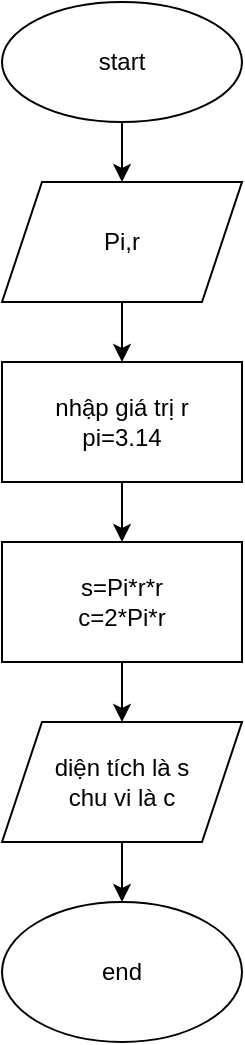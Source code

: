 <mxfile version="22.0.3" type="device" pages="6">
  <diagram name="Page-1" id="e4IP4gdyTi1blpgXGzcJ">
    <mxGraphModel dx="1036" dy="614" grid="1" gridSize="10" guides="1" tooltips="1" connect="1" arrows="1" fold="1" page="1" pageScale="1" pageWidth="850" pageHeight="1100" math="0" shadow="0">
      <root>
        <mxCell id="0" />
        <mxCell id="1" parent="0" />
        <mxCell id="KqHaNv-miySsHmWVb1Ud-3" style="edgeStyle=orthogonalEdgeStyle;rounded=0;orthogonalLoop=1;jettySize=auto;html=1;exitX=0.5;exitY=1;exitDx=0;exitDy=0;" edge="1" parent="1" source="KqHaNv-miySsHmWVb1Ud-1" target="KqHaNv-miySsHmWVb1Ud-2">
          <mxGeometry relative="1" as="geometry" />
        </mxCell>
        <mxCell id="KqHaNv-miySsHmWVb1Ud-1" value="start" style="ellipse;whiteSpace=wrap;html=1;" vertex="1" parent="1">
          <mxGeometry x="290" y="40" width="120" height="60" as="geometry" />
        </mxCell>
        <mxCell id="KqHaNv-miySsHmWVb1Ud-5" value="" style="edgeStyle=orthogonalEdgeStyle;rounded=0;orthogonalLoop=1;jettySize=auto;html=1;" edge="1" parent="1" source="KqHaNv-miySsHmWVb1Ud-2" target="KqHaNv-miySsHmWVb1Ud-4">
          <mxGeometry relative="1" as="geometry" />
        </mxCell>
        <mxCell id="KqHaNv-miySsHmWVb1Ud-2" value="Pi,r" style="shape=parallelogram;perimeter=parallelogramPerimeter;whiteSpace=wrap;html=1;fixedSize=1;" vertex="1" parent="1">
          <mxGeometry x="290" y="130" width="120" height="60" as="geometry" />
        </mxCell>
        <mxCell id="KqHaNv-miySsHmWVb1Ud-7" value="" style="edgeStyle=orthogonalEdgeStyle;rounded=0;orthogonalLoop=1;jettySize=auto;html=1;" edge="1" parent="1" source="KqHaNv-miySsHmWVb1Ud-4" target="KqHaNv-miySsHmWVb1Ud-6">
          <mxGeometry relative="1" as="geometry" />
        </mxCell>
        <mxCell id="KqHaNv-miySsHmWVb1Ud-4" value="nhập giá trị r&lt;br&gt;pi=3.14" style="whiteSpace=wrap;html=1;" vertex="1" parent="1">
          <mxGeometry x="290" y="220" width="120" height="60" as="geometry" />
        </mxCell>
        <mxCell id="KqHaNv-miySsHmWVb1Ud-9" style="edgeStyle=orthogonalEdgeStyle;rounded=0;orthogonalLoop=1;jettySize=auto;html=1;exitX=0.5;exitY=1;exitDx=0;exitDy=0;" edge="1" parent="1" source="KqHaNv-miySsHmWVb1Ud-6" target="KqHaNv-miySsHmWVb1Ud-8">
          <mxGeometry relative="1" as="geometry" />
        </mxCell>
        <mxCell id="KqHaNv-miySsHmWVb1Ud-6" value="s=Pi*r*r&lt;br&gt;c=2*Pi*r" style="whiteSpace=wrap;html=1;" vertex="1" parent="1">
          <mxGeometry x="290" y="310" width="120" height="60" as="geometry" />
        </mxCell>
        <mxCell id="KqHaNv-miySsHmWVb1Ud-11" style="edgeStyle=orthogonalEdgeStyle;rounded=0;orthogonalLoop=1;jettySize=auto;html=1;exitX=0.5;exitY=1;exitDx=0;exitDy=0;" edge="1" parent="1" source="KqHaNv-miySsHmWVb1Ud-8" target="KqHaNv-miySsHmWVb1Ud-10">
          <mxGeometry relative="1" as="geometry" />
        </mxCell>
        <mxCell id="KqHaNv-miySsHmWVb1Ud-8" value="diện tích là s&lt;br&gt;chu vi là c" style="shape=parallelogram;perimeter=parallelogramPerimeter;whiteSpace=wrap;html=1;fixedSize=1;" vertex="1" parent="1">
          <mxGeometry x="290" y="400" width="120" height="60" as="geometry" />
        </mxCell>
        <mxCell id="KqHaNv-miySsHmWVb1Ud-10" value="end" style="ellipse;whiteSpace=wrap;html=1;" vertex="1" parent="1">
          <mxGeometry x="290" y="490" width="120" height="70" as="geometry" />
        </mxCell>
      </root>
    </mxGraphModel>
  </diagram>
  <diagram id="-YrePIdcfwi7PLRUFovA" name="Page-2">
    <mxGraphModel dx="875" dy="524" grid="1" gridSize="10" guides="1" tooltips="1" connect="1" arrows="1" fold="1" page="1" pageScale="1" pageWidth="850" pageHeight="1100" math="0" shadow="0">
      <root>
        <mxCell id="0" />
        <mxCell id="1" parent="0" />
        <mxCell id="yVI5q_nWGlofj04AgsHg-3" style="edgeStyle=orthogonalEdgeStyle;rounded=0;orthogonalLoop=1;jettySize=auto;html=1;" edge="1" parent="1" source="yVI5q_nWGlofj04AgsHg-1" target="yVI5q_nWGlofj04AgsHg-2">
          <mxGeometry relative="1" as="geometry" />
        </mxCell>
        <mxCell id="yVI5q_nWGlofj04AgsHg-1" value="start" style="ellipse;whiteSpace=wrap;html=1;" vertex="1" parent="1">
          <mxGeometry x="110" y="60" width="120" height="80" as="geometry" />
        </mxCell>
        <mxCell id="yVI5q_nWGlofj04AgsHg-5" value="" style="edgeStyle=orthogonalEdgeStyle;rounded=0;orthogonalLoop=1;jettySize=auto;html=1;" edge="1" parent="1" source="yVI5q_nWGlofj04AgsHg-2" target="yVI5q_nWGlofj04AgsHg-4">
          <mxGeometry relative="1" as="geometry" />
        </mxCell>
        <mxCell id="yVI5q_nWGlofj04AgsHg-2" value="age,stt&lt;br&gt;name,email" style="shape=parallelogram;perimeter=parallelogramPerimeter;whiteSpace=wrap;html=1;fixedSize=1;" vertex="1" parent="1">
          <mxGeometry x="110" y="170" width="120" height="60" as="geometry" />
        </mxCell>
        <mxCell id="yVI5q_nWGlofj04AgsHg-7" value="" style="edgeStyle=orthogonalEdgeStyle;rounded=0;orthogonalLoop=1;jettySize=auto;html=1;" edge="1" parent="1" source="yVI5q_nWGlofj04AgsHg-4" target="yVI5q_nWGlofj04AgsHg-14">
          <mxGeometry relative="1" as="geometry">
            <mxPoint x="170" y="340" as="targetPoint" />
          </mxGeometry>
        </mxCell>
        <mxCell id="yVI5q_nWGlofj04AgsHg-4" value="stt=1&lt;br&gt;age=16&lt;br&gt;name=&quot;ABCDEFGHIK&quot;&lt;br&gt;email=&quot;abcdefghik&quot;" style="whiteSpace=wrap;html=1;" vertex="1" parent="1">
          <mxGeometry x="95" y="260" width="150" height="60" as="geometry" />
        </mxCell>
        <mxCell id="yVI5q_nWGlofj04AgsHg-9" value="" style="edgeStyle=orthogonalEdgeStyle;rounded=0;orthogonalLoop=1;jettySize=auto;html=1;" edge="1" parent="1" source="yVI5q_nWGlofj04AgsHg-14" target="yVI5q_nWGlofj04AgsHg-10">
          <mxGeometry relative="1" as="geometry">
            <mxPoint x="170" y="400" as="sourcePoint" />
            <mxPoint x="170" y="450" as="targetPoint" />
          </mxGeometry>
        </mxCell>
        <mxCell id="yVI5q_nWGlofj04AgsHg-12" value="" style="edgeStyle=orthogonalEdgeStyle;rounded=0;orthogonalLoop=1;jettySize=auto;html=1;" edge="1" parent="1" source="yVI5q_nWGlofj04AgsHg-10" target="yVI5q_nWGlofj04AgsHg-13">
          <mxGeometry relative="1" as="geometry">
            <mxPoint x="170" y="585" as="targetPoint" />
          </mxGeometry>
        </mxCell>
        <mxCell id="yVI5q_nWGlofj04AgsHg-18" value="true" style="edgeLabel;html=1;align=center;verticalAlign=middle;resizable=0;points=[];" vertex="1" connectable="0" parent="yVI5q_nWGlofj04AgsHg-12">
          <mxGeometry x="-0.768" y="2" relative="1" as="geometry">
            <mxPoint as="offset" />
          </mxGeometry>
        </mxCell>
        <mxCell id="yVI5q_nWGlofj04AgsHg-23" value="" style="edgeStyle=orthogonalEdgeStyle;rounded=0;orthogonalLoop=1;jettySize=auto;html=1;" edge="1" parent="1" source="yVI5q_nWGlofj04AgsHg-10" target="yVI5q_nWGlofj04AgsHg-26">
          <mxGeometry relative="1" as="geometry">
            <mxPoint x="230" y="820" as="targetPoint" />
            <Array as="points">
              <mxPoint x="340" y="465" />
              <mxPoint x="340" y="820" />
            </Array>
          </mxGeometry>
        </mxCell>
        <mxCell id="yVI5q_nWGlofj04AgsHg-24" value="false" style="edgeLabel;html=1;align=center;verticalAlign=middle;resizable=0;points=[];" vertex="1" connectable="0" parent="yVI5q_nWGlofj04AgsHg-23">
          <mxGeometry x="-0.063" y="2" relative="1" as="geometry">
            <mxPoint as="offset" />
          </mxGeometry>
        </mxCell>
        <mxCell id="yVI5q_nWGlofj04AgsHg-10" value="stt&amp;lt;11" style="rhombus;whiteSpace=wrap;html=1;" vertex="1" parent="1">
          <mxGeometry x="100" y="430" width="140" height="70" as="geometry" />
        </mxCell>
        <mxCell id="yVI5q_nWGlofj04AgsHg-17" style="edgeStyle=orthogonalEdgeStyle;rounded=0;orthogonalLoop=1;jettySize=auto;html=1;exitX=0.5;exitY=1;exitDx=0;exitDy=0;" edge="1" parent="1" source="yVI5q_nWGlofj04AgsHg-13" target="yVI5q_nWGlofj04AgsHg-16">
          <mxGeometry relative="1" as="geometry" />
        </mxCell>
        <mxCell id="yVI5q_nWGlofj04AgsHg-13" value="age = age + 1&lt;br&gt;sdt=stt" style="rounded=0;whiteSpace=wrap;html=1;" vertex="1" parent="1">
          <mxGeometry x="110" y="530" width="120" height="60" as="geometry" />
        </mxCell>
        <mxCell id="yVI5q_nWGlofj04AgsHg-14" value="in ra 2 dòng đầu:&lt;br&gt;danh sách sinh viên&lt;br&gt;| stt | tên |....|" style="shape=parallelogram;perimeter=parallelogramPerimeter;whiteSpace=wrap;html=1;fixedSize=1;" vertex="1" parent="1">
          <mxGeometry x="90" y="340" width="160" height="60" as="geometry" />
        </mxCell>
        <mxCell id="yVI5q_nWGlofj04AgsHg-20" value="" style="edgeStyle=orthogonalEdgeStyle;rounded=0;orthogonalLoop=1;jettySize=auto;html=1;" edge="1" parent="1" source="yVI5q_nWGlofj04AgsHg-16" target="yVI5q_nWGlofj04AgsHg-19">
          <mxGeometry relative="1" as="geometry" />
        </mxCell>
        <mxCell id="yVI5q_nWGlofj04AgsHg-16" value="in ra dòng thông tin của sinh viên&lt;br&gt;(name = name[stt-1], email = email[stt-1])&lt;br&gt;và xuống dòng" style="shape=parallelogram;perimeter=parallelogramPerimeter;whiteSpace=wrap;html=1;fixedSize=1;" vertex="1" parent="1">
          <mxGeometry x="37.5" y="620" width="265" height="60" as="geometry" />
        </mxCell>
        <mxCell id="yVI5q_nWGlofj04AgsHg-21" style="edgeStyle=orthogonalEdgeStyle;rounded=0;orthogonalLoop=1;jettySize=auto;html=1;exitX=0;exitY=0.5;exitDx=0;exitDy=0;" edge="1" parent="1" source="yVI5q_nWGlofj04AgsHg-19" target="yVI5q_nWGlofj04AgsHg-10">
          <mxGeometry relative="1" as="geometry">
            <mxPoint x="20" y="460" as="targetPoint" />
            <Array as="points">
              <mxPoint x="20" y="745" />
              <mxPoint x="20" y="465" />
            </Array>
          </mxGeometry>
        </mxCell>
        <mxCell id="yVI5q_nWGlofj04AgsHg-19" value="stt = stt + 1" style="whiteSpace=wrap;html=1;" vertex="1" parent="1">
          <mxGeometry x="110" y="720" width="120" height="50" as="geometry" />
        </mxCell>
        <mxCell id="yVI5q_nWGlofj04AgsHg-26" value="end" style="ellipse;whiteSpace=wrap;html=1;" vertex="1" parent="1">
          <mxGeometry x="110" y="790" width="120" height="60" as="geometry" />
        </mxCell>
      </root>
    </mxGraphModel>
  </diagram>
  <diagram id="QxFOwYxUYg-Mw2qIA8TY" name="Page-3">
    <mxGraphModel dx="875" dy="524" grid="1" gridSize="10" guides="1" tooltips="1" connect="1" arrows="1" fold="1" page="1" pageScale="1" pageWidth="850" pageHeight="1100" math="0" shadow="0">
      <root>
        <mxCell id="0" />
        <mxCell id="1" parent="0" />
        <mxCell id="iDy0zJ-HyzWRDSB2NHVy-3" style="edgeStyle=orthogonalEdgeStyle;rounded=0;orthogonalLoop=1;jettySize=auto;html=1;exitX=0.5;exitY=1;exitDx=0;exitDy=0;" edge="1" parent="1" source="iDy0zJ-HyzWRDSB2NHVy-1" target="iDy0zJ-HyzWRDSB2NHVy-2">
          <mxGeometry relative="1" as="geometry" />
        </mxCell>
        <mxCell id="iDy0zJ-HyzWRDSB2NHVy-1" value="start" style="ellipse;whiteSpace=wrap;html=1;" vertex="1" parent="1">
          <mxGeometry x="230" y="50" width="120" height="60" as="geometry" />
        </mxCell>
        <mxCell id="iDy0zJ-HyzWRDSB2NHVy-5" style="edgeStyle=orthogonalEdgeStyle;rounded=0;orthogonalLoop=1;jettySize=auto;html=1;exitX=0.5;exitY=1;exitDx=0;exitDy=0;" edge="1" parent="1" source="iDy0zJ-HyzWRDSB2NHVy-2" target="iDy0zJ-HyzWRDSB2NHVy-4">
          <mxGeometry relative="1" as="geometry" />
        </mxCell>
        <mxCell id="iDy0zJ-HyzWRDSB2NHVy-2" value="toan,van,anh" style="shape=parallelogram;perimeter=parallelogramPerimeter;whiteSpace=wrap;html=1;fixedSize=1;" vertex="1" parent="1">
          <mxGeometry x="230" y="130" width="120" height="60" as="geometry" />
        </mxCell>
        <mxCell id="iDy0zJ-HyzWRDSB2NHVy-7" value="" style="edgeStyle=orthogonalEdgeStyle;rounded=0;orthogonalLoop=1;jettySize=auto;html=1;" edge="1" parent="1" source="iDy0zJ-HyzWRDSB2NHVy-4" target="iDy0zJ-HyzWRDSB2NHVy-6">
          <mxGeometry relative="1" as="geometry" />
        </mxCell>
        <mxCell id="iDy0zJ-HyzWRDSB2NHVy-4" value="nhập điểm toán văn anh" style="rounded=0;whiteSpace=wrap;html=1;" vertex="1" parent="1">
          <mxGeometry x="230" y="210" width="120" height="60" as="geometry" />
        </mxCell>
        <mxCell id="iDy0zJ-HyzWRDSB2NHVy-9" style="edgeStyle=orthogonalEdgeStyle;rounded=0;orthogonalLoop=1;jettySize=auto;html=1;exitX=0.5;exitY=1;exitDx=0;exitDy=0;" edge="1" parent="1" source="iDy0zJ-HyzWRDSB2NHVy-6" target="iDy0zJ-HyzWRDSB2NHVy-8">
          <mxGeometry relative="1" as="geometry" />
        </mxCell>
        <mxCell id="iDy0zJ-HyzWRDSB2NHVy-6" value="tổng điểm&amp;nbsp;&lt;br&gt;điểm trung bình" style="whiteSpace=wrap;html=1;rounded=0;" vertex="1" parent="1">
          <mxGeometry x="230" y="310" width="120" height="60" as="geometry" />
        </mxCell>
        <mxCell id="iDy0zJ-HyzWRDSB2NHVy-11" style="edgeStyle=orthogonalEdgeStyle;rounded=0;orthogonalLoop=1;jettySize=auto;html=1;exitX=0.5;exitY=1;exitDx=0;exitDy=0;" edge="1" parent="1" source="iDy0zJ-HyzWRDSB2NHVy-8" target="iDy0zJ-HyzWRDSB2NHVy-10">
          <mxGeometry relative="1" as="geometry" />
        </mxCell>
        <mxCell id="iDy0zJ-HyzWRDSB2NHVy-8" value="đưa ra tổng điểm&amp;nbsp;&lt;br&gt;điểm trung bình" style="shape=parallelogram;perimeter=parallelogramPerimeter;whiteSpace=wrap;html=1;fixedSize=1;" vertex="1" parent="1">
          <mxGeometry x="225" y="390" width="130" height="60" as="geometry" />
        </mxCell>
        <mxCell id="iDy0zJ-HyzWRDSB2NHVy-10" value="end" style="ellipse;whiteSpace=wrap;html=1;" vertex="1" parent="1">
          <mxGeometry x="230" y="470" width="120" height="60" as="geometry" />
        </mxCell>
      </root>
    </mxGraphModel>
  </diagram>
  <diagram id="nNcKRoakBDPDhPoQG_gt" name="Page-4">
    <mxGraphModel dx="1050" dy="629" grid="1" gridSize="10" guides="1" tooltips="1" connect="1" arrows="1" fold="1" page="1" pageScale="1" pageWidth="850" pageHeight="1100" math="0" shadow="0">
      <root>
        <mxCell id="0" />
        <mxCell id="1" parent="0" />
        <mxCell id="kFnekr0EYCpZlbofPwUO-3" style="edgeStyle=orthogonalEdgeStyle;rounded=0;orthogonalLoop=1;jettySize=auto;html=1;exitX=0.5;exitY=1;exitDx=0;exitDy=0;" edge="1" parent="1" source="kFnekr0EYCpZlbofPwUO-1" target="kFnekr0EYCpZlbofPwUO-2">
          <mxGeometry relative="1" as="geometry" />
        </mxCell>
        <mxCell id="kFnekr0EYCpZlbofPwUO-1" value="start" style="ellipse;whiteSpace=wrap;html=1;" vertex="1" parent="1">
          <mxGeometry x="290" y="100" width="120" height="60" as="geometry" />
        </mxCell>
        <mxCell id="kFnekr0EYCpZlbofPwUO-5" value="" style="edgeStyle=orthogonalEdgeStyle;rounded=0;orthogonalLoop=1;jettySize=auto;html=1;" edge="1" parent="1" source="kFnekr0EYCpZlbofPwUO-2" target="kFnekr0EYCpZlbofPwUO-4">
          <mxGeometry relative="1" as="geometry" />
        </mxCell>
        <mxCell id="kFnekr0EYCpZlbofPwUO-2" value="number1&lt;br&gt;number2&lt;br&gt;number3" style="shape=parallelogram;perimeter=parallelogramPerimeter;whiteSpace=wrap;html=1;fixedSize=1;" vertex="1" parent="1">
          <mxGeometry x="290" y="190" width="120" height="60" as="geometry" />
        </mxCell>
        <mxCell id="kFnekr0EYCpZlbofPwUO-9" style="edgeStyle=orthogonalEdgeStyle;rounded=0;orthogonalLoop=1;jettySize=auto;html=1;exitX=0.5;exitY=1;exitDx=0;exitDy=0;" edge="1" parent="1" source="kFnekr0EYCpZlbofPwUO-4" target="kFnekr0EYCpZlbofPwUO-10">
          <mxGeometry relative="1" as="geometry">
            <mxPoint x="220" y="410" as="targetPoint" />
          </mxGeometry>
        </mxCell>
        <mxCell id="kFnekr0EYCpZlbofPwUO-11" style="edgeStyle=orthogonalEdgeStyle;rounded=0;orthogonalLoop=1;jettySize=auto;html=1;exitX=0.5;exitY=1;exitDx=0;exitDy=0;" edge="1" parent="1" source="kFnekr0EYCpZlbofPwUO-4" target="kFnekr0EYCpZlbofPwUO-12">
          <mxGeometry relative="1" as="geometry">
            <mxPoint x="500" y="410" as="targetPoint" />
          </mxGeometry>
        </mxCell>
        <mxCell id="kFnekr0EYCpZlbofPwUO-4" value="nhập giá trị của 3 số" style="whiteSpace=wrap;html=1;" vertex="1" parent="1">
          <mxGeometry x="290" y="290" width="120" height="50" as="geometry" />
        </mxCell>
        <mxCell id="kFnekr0EYCpZlbofPwUO-15" value="" style="edgeStyle=orthogonalEdgeStyle;rounded=0;orthogonalLoop=1;jettySize=auto;html=1;" edge="1" parent="1" source="kFnekr0EYCpZlbofPwUO-10" target="kFnekr0EYCpZlbofPwUO-14">
          <mxGeometry relative="1" as="geometry" />
        </mxCell>
        <mxCell id="kFnekr0EYCpZlbofPwUO-16" value="true" style="edgeLabel;html=1;align=center;verticalAlign=middle;resizable=0;points=[];" vertex="1" connectable="0" parent="kFnekr0EYCpZlbofPwUO-15">
          <mxGeometry x="-0.216" y="3" relative="1" as="geometry">
            <mxPoint as="offset" />
          </mxGeometry>
        </mxCell>
        <mxCell id="kFnekr0EYCpZlbofPwUO-17" style="edgeStyle=orthogonalEdgeStyle;rounded=0;orthogonalLoop=1;jettySize=auto;html=1;exitX=0;exitY=0.5;exitDx=0;exitDy=0;" edge="1" parent="1" source="kFnekr0EYCpZlbofPwUO-10" target="kFnekr0EYCpZlbofPwUO-19">
          <mxGeometry relative="1" as="geometry">
            <mxPoint x="100" y="540" as="targetPoint" />
            <Array as="points">
              <mxPoint x="100" y="450" />
            </Array>
          </mxGeometry>
        </mxCell>
        <mxCell id="kFnekr0EYCpZlbofPwUO-23" value="false" style="edgeLabel;html=1;align=center;verticalAlign=middle;resizable=0;points=[];" vertex="1" connectable="0" parent="kFnekr0EYCpZlbofPwUO-17">
          <mxGeometry x="0.133" relative="1" as="geometry">
            <mxPoint as="offset" />
          </mxGeometry>
        </mxCell>
        <mxCell id="kFnekr0EYCpZlbofPwUO-10" value="number1&amp;gt;number2&lt;br&gt;and&lt;br&gt;number1&amp;gt;number3" style="rhombus;whiteSpace=wrap;html=1;" vertex="1" parent="1">
          <mxGeometry x="160" y="410" width="180" height="80" as="geometry" />
        </mxCell>
        <mxCell id="kFnekr0EYCpZlbofPwUO-28" value="" style="edgeStyle=orthogonalEdgeStyle;rounded=0;orthogonalLoop=1;jettySize=auto;html=1;" edge="1" parent="1" source="kFnekr0EYCpZlbofPwUO-12" target="kFnekr0EYCpZlbofPwUO-27">
          <mxGeometry relative="1" as="geometry" />
        </mxCell>
        <mxCell id="kFnekr0EYCpZlbofPwUO-35" value="false" style="edgeLabel;html=1;align=center;verticalAlign=middle;resizable=0;points=[];" vertex="1" connectable="0" parent="kFnekr0EYCpZlbofPwUO-28">
          <mxGeometry x="-0.412" y="3" relative="1" as="geometry">
            <mxPoint as="offset" />
          </mxGeometry>
        </mxCell>
        <mxCell id="kFnekr0EYCpZlbofPwUO-30" value="" style="edgeStyle=orthogonalEdgeStyle;rounded=0;orthogonalLoop=1;jettySize=auto;html=1;" edge="1" parent="1" source="kFnekr0EYCpZlbofPwUO-12" target="kFnekr0EYCpZlbofPwUO-29">
          <mxGeometry relative="1" as="geometry" />
        </mxCell>
        <mxCell id="kFnekr0EYCpZlbofPwUO-36" value="true" style="edgeLabel;html=1;align=center;verticalAlign=middle;resizable=0;points=[];" vertex="1" connectable="0" parent="kFnekr0EYCpZlbofPwUO-30">
          <mxGeometry x="-0.318" relative="1" as="geometry">
            <mxPoint y="-1" as="offset" />
          </mxGeometry>
        </mxCell>
        <mxCell id="kFnekr0EYCpZlbofPwUO-12" value="number1&amp;lt;number2&lt;br&gt;and&lt;br&gt;number1&amp;lt;number3" style="rhombus;whiteSpace=wrap;html=1;" vertex="1" parent="1">
          <mxGeometry x="360" y="410" width="180" height="80" as="geometry" />
        </mxCell>
        <mxCell id="kFnekr0EYCpZlbofPwUO-13" style="edgeStyle=orthogonalEdgeStyle;rounded=0;orthogonalLoop=1;jettySize=auto;html=1;exitX=0.5;exitY=1;exitDx=0;exitDy=0;" edge="1" parent="1" source="kFnekr0EYCpZlbofPwUO-10" target="kFnekr0EYCpZlbofPwUO-10">
          <mxGeometry relative="1" as="geometry" />
        </mxCell>
        <mxCell id="kFnekr0EYCpZlbofPwUO-43" style="edgeStyle=orthogonalEdgeStyle;rounded=0;orthogonalLoop=1;jettySize=auto;html=1;exitX=0.5;exitY=1;exitDx=0;exitDy=0;" edge="1" parent="1" source="kFnekr0EYCpZlbofPwUO-14" target="kFnekr0EYCpZlbofPwUO-39">
          <mxGeometry relative="1" as="geometry" />
        </mxCell>
        <mxCell id="kFnekr0EYCpZlbofPwUO-14" value="max = number1" style="whiteSpace=wrap;html=1;" vertex="1" parent="1">
          <mxGeometry x="190" y="540" width="120" height="60" as="geometry" />
        </mxCell>
        <mxCell id="kFnekr0EYCpZlbofPwUO-21" value="" style="edgeStyle=orthogonalEdgeStyle;rounded=0;orthogonalLoop=1;jettySize=auto;html=1;" edge="1" parent="1" source="kFnekr0EYCpZlbofPwUO-19" target="kFnekr0EYCpZlbofPwUO-20">
          <mxGeometry relative="1" as="geometry" />
        </mxCell>
        <mxCell id="kFnekr0EYCpZlbofPwUO-22" value="true" style="edgeLabel;html=1;align=center;verticalAlign=middle;resizable=0;points=[];" vertex="1" connectable="0" parent="kFnekr0EYCpZlbofPwUO-21">
          <mxGeometry x="-0.35" y="-2" relative="1" as="geometry">
            <mxPoint as="offset" />
          </mxGeometry>
        </mxCell>
        <mxCell id="kFnekr0EYCpZlbofPwUO-25" value="" style="edgeStyle=orthogonalEdgeStyle;rounded=0;orthogonalLoop=1;jettySize=auto;html=1;" edge="1" parent="1" source="kFnekr0EYCpZlbofPwUO-19" target="kFnekr0EYCpZlbofPwUO-24">
          <mxGeometry relative="1" as="geometry">
            <Array as="points">
              <mxPoint x="20" y="570" />
              <mxPoint x="20" y="770" />
            </Array>
          </mxGeometry>
        </mxCell>
        <mxCell id="kFnekr0EYCpZlbofPwUO-26" value="false" style="edgeLabel;html=1;align=center;verticalAlign=middle;resizable=0;points=[];" vertex="1" connectable="0" parent="kFnekr0EYCpZlbofPwUO-25">
          <mxGeometry x="-0.043" y="2" relative="1" as="geometry">
            <mxPoint as="offset" />
          </mxGeometry>
        </mxCell>
        <mxCell id="kFnekr0EYCpZlbofPwUO-19" value="number2&amp;gt;number3" style="rhombus;whiteSpace=wrap;html=1;" vertex="1" parent="1">
          <mxGeometry x="40" y="540" width="120" height="60" as="geometry" />
        </mxCell>
        <mxCell id="kFnekr0EYCpZlbofPwUO-44" style="edgeStyle=orthogonalEdgeStyle;rounded=0;orthogonalLoop=1;jettySize=auto;html=1;exitX=1;exitY=0.5;exitDx=0;exitDy=0;" edge="1" parent="1" source="kFnekr0EYCpZlbofPwUO-20" target="kFnekr0EYCpZlbofPwUO-39">
          <mxGeometry relative="1" as="geometry" />
        </mxCell>
        <mxCell id="kFnekr0EYCpZlbofPwUO-20" value="max = number2" style="whiteSpace=wrap;html=1;" vertex="1" parent="1">
          <mxGeometry x="40" y="640" width="120" height="60" as="geometry" />
        </mxCell>
        <mxCell id="kFnekr0EYCpZlbofPwUO-45" style="edgeStyle=orthogonalEdgeStyle;rounded=0;orthogonalLoop=1;jettySize=auto;html=1;exitX=1;exitY=0.5;exitDx=0;exitDy=0;" edge="1" parent="1" source="kFnekr0EYCpZlbofPwUO-24" target="kFnekr0EYCpZlbofPwUO-39">
          <mxGeometry relative="1" as="geometry" />
        </mxCell>
        <mxCell id="kFnekr0EYCpZlbofPwUO-24" value="max = number" style="whiteSpace=wrap;html=1;" vertex="1" parent="1">
          <mxGeometry x="40" y="730" width="120" height="60" as="geometry" />
        </mxCell>
        <mxCell id="kFnekr0EYCpZlbofPwUO-32" value="" style="edgeStyle=orthogonalEdgeStyle;rounded=0;orthogonalLoop=1;jettySize=auto;html=1;" edge="1" parent="1" source="kFnekr0EYCpZlbofPwUO-27" target="kFnekr0EYCpZlbofPwUO-31">
          <mxGeometry relative="1" as="geometry" />
        </mxCell>
        <mxCell id="kFnekr0EYCpZlbofPwUO-37" value="true" style="edgeLabel;html=1;align=center;verticalAlign=middle;resizable=0;points=[];" vertex="1" connectable="0" parent="kFnekr0EYCpZlbofPwUO-32">
          <mxGeometry x="-0.012" y="1" relative="1" as="geometry">
            <mxPoint as="offset" />
          </mxGeometry>
        </mxCell>
        <mxCell id="kFnekr0EYCpZlbofPwUO-34" value="" style="edgeStyle=orthogonalEdgeStyle;rounded=0;orthogonalLoop=1;jettySize=auto;html=1;" edge="1" parent="1" source="kFnekr0EYCpZlbofPwUO-27" target="kFnekr0EYCpZlbofPwUO-33">
          <mxGeometry relative="1" as="geometry">
            <Array as="points">
              <mxPoint x="770" y="570" />
              <mxPoint x="770" y="770" />
            </Array>
          </mxGeometry>
        </mxCell>
        <mxCell id="kFnekr0EYCpZlbofPwUO-38" value="false" style="edgeLabel;html=1;align=center;verticalAlign=middle;resizable=0;points=[];" vertex="1" connectable="0" parent="kFnekr0EYCpZlbofPwUO-34">
          <mxGeometry x="-0.159" y="1" relative="1" as="geometry">
            <mxPoint y="-1" as="offset" />
          </mxGeometry>
        </mxCell>
        <mxCell id="kFnekr0EYCpZlbofPwUO-27" value="number 2&amp;lt;number3" style="rhombus;whiteSpace=wrap;html=1;" vertex="1" parent="1">
          <mxGeometry x="580" y="540" width="150" height="60" as="geometry" />
        </mxCell>
        <mxCell id="kFnekr0EYCpZlbofPwUO-42" style="edgeStyle=orthogonalEdgeStyle;rounded=0;orthogonalLoop=1;jettySize=auto;html=1;exitX=0.5;exitY=1;exitDx=0;exitDy=0;" edge="1" parent="1" source="kFnekr0EYCpZlbofPwUO-29" target="kFnekr0EYCpZlbofPwUO-39">
          <mxGeometry relative="1" as="geometry" />
        </mxCell>
        <mxCell id="kFnekr0EYCpZlbofPwUO-29" value="min = number1" style="whiteSpace=wrap;html=1;" vertex="1" parent="1">
          <mxGeometry x="390" y="540" width="120" height="60" as="geometry" />
        </mxCell>
        <mxCell id="kFnekr0EYCpZlbofPwUO-40" style="edgeStyle=orthogonalEdgeStyle;rounded=0;orthogonalLoop=1;jettySize=auto;html=1;exitX=0;exitY=0.5;exitDx=0;exitDy=0;" edge="1" parent="1" source="kFnekr0EYCpZlbofPwUO-31" target="kFnekr0EYCpZlbofPwUO-39">
          <mxGeometry relative="1" as="geometry" />
        </mxCell>
        <mxCell id="kFnekr0EYCpZlbofPwUO-31" value="min = number2" style="whiteSpace=wrap;html=1;" vertex="1" parent="1">
          <mxGeometry x="595" y="650" width="120" height="60" as="geometry" />
        </mxCell>
        <mxCell id="kFnekr0EYCpZlbofPwUO-41" style="edgeStyle=orthogonalEdgeStyle;rounded=0;orthogonalLoop=1;jettySize=auto;html=1;exitX=0;exitY=0.5;exitDx=0;exitDy=0;" edge="1" parent="1" source="kFnekr0EYCpZlbofPwUO-33" target="kFnekr0EYCpZlbofPwUO-39">
          <mxGeometry relative="1" as="geometry" />
        </mxCell>
        <mxCell id="kFnekr0EYCpZlbofPwUO-33" value="min = number3" style="whiteSpace=wrap;html=1;" vertex="1" parent="1">
          <mxGeometry x="595" y="740" width="120" height="60" as="geometry" />
        </mxCell>
        <mxCell id="kFnekr0EYCpZlbofPwUO-47" value="" style="edgeStyle=orthogonalEdgeStyle;rounded=0;orthogonalLoop=1;jettySize=auto;html=1;" edge="1" parent="1" source="kFnekr0EYCpZlbofPwUO-39" target="kFnekr0EYCpZlbofPwUO-46">
          <mxGeometry relative="1" as="geometry" />
        </mxCell>
        <mxCell id="kFnekr0EYCpZlbofPwUO-39" value="max&lt;br&gt;min" style="shape=parallelogram;perimeter=parallelogramPerimeter;whiteSpace=wrap;html=1;fixedSize=1;" vertex="1" parent="1">
          <mxGeometry x="310" y="690" width="120" height="60" as="geometry" />
        </mxCell>
        <mxCell id="kFnekr0EYCpZlbofPwUO-46" value="end" style="ellipse;whiteSpace=wrap;html=1;" vertex="1" parent="1">
          <mxGeometry x="315" y="820" width="110" height="50" as="geometry" />
        </mxCell>
      </root>
    </mxGraphModel>
  </diagram>
  <diagram id="pAqgaVaJ6cixAzJNPQmM" name="Page-5">
    <mxGraphModel dx="1050" dy="629" grid="1" gridSize="10" guides="1" tooltips="1" connect="1" arrows="1" fold="1" page="1" pageScale="1" pageWidth="850" pageHeight="1100" math="0" shadow="0">
      <root>
        <mxCell id="0" />
        <mxCell id="1" parent="0" />
        <mxCell id="PTcFrT_AGXcj0Sw7ugBC-3" style="edgeStyle=orthogonalEdgeStyle;rounded=0;orthogonalLoop=1;jettySize=auto;html=1;exitX=0.5;exitY=1;exitDx=0;exitDy=0;" edge="1" parent="1" source="PTcFrT_AGXcj0Sw7ugBC-1" target="PTcFrT_AGXcj0Sw7ugBC-2">
          <mxGeometry relative="1" as="geometry" />
        </mxCell>
        <mxCell id="PTcFrT_AGXcj0Sw7ugBC-1" value="start" style="ellipse;whiteSpace=wrap;html=1;" vertex="1" parent="1">
          <mxGeometry x="365" y="60" width="120" height="60" as="geometry" />
        </mxCell>
        <mxCell id="PTcFrT_AGXcj0Sw7ugBC-5" value="" style="edgeStyle=orthogonalEdgeStyle;rounded=0;orthogonalLoop=1;jettySize=auto;html=1;" edge="1" parent="1" source="PTcFrT_AGXcj0Sw7ugBC-2" target="PTcFrT_AGXcj0Sw7ugBC-4">
          <mxGeometry relative="1" as="geometry" />
        </mxCell>
        <mxCell id="PTcFrT_AGXcj0Sw7ugBC-2" value="A&lt;br&gt;nghìn,trăm&lt;br&gt;chục, đơn vị" style="shape=parallelogram;perimeter=parallelogramPerimeter;whiteSpace=wrap;html=1;fixedSize=1;" vertex="1" parent="1">
          <mxGeometry x="365" y="160" width="120" height="60" as="geometry" />
        </mxCell>
        <mxCell id="PTcFrT_AGXcj0Sw7ugBC-7" value="" style="edgeStyle=orthogonalEdgeStyle;rounded=0;orthogonalLoop=1;jettySize=auto;html=1;" edge="1" parent="1" source="PTcFrT_AGXcj0Sw7ugBC-4" target="PTcFrT_AGXcj0Sw7ugBC-6">
          <mxGeometry relative="1" as="geometry" />
        </mxCell>
        <mxCell id="PTcFrT_AGXcj0Sw7ugBC-4" value="nhập A&amp;nbsp;&lt;br&gt;nghìn, trăm,&lt;br&gt;chục đơn vị" style="whiteSpace=wrap;html=1;" vertex="1" parent="1">
          <mxGeometry x="365" y="260" width="120" height="60" as="geometry" />
        </mxCell>
        <mxCell id="PTcFrT_AGXcj0Sw7ugBC-9" value="" style="edgeStyle=orthogonalEdgeStyle;rounded=0;orthogonalLoop=1;jettySize=auto;html=1;" edge="1" parent="1" source="PTcFrT_AGXcj0Sw7ugBC-6" target="PTcFrT_AGXcj0Sw7ugBC-8">
          <mxGeometry relative="1" as="geometry" />
        </mxCell>
        <mxCell id="PTcFrT_AGXcj0Sw7ugBC-6" value="total=nghìn+trăm+chục+đơn vị&lt;br&gt;reverse= đơn vị*1000+chục*100+trăm*10+nghìn" style="whiteSpace=wrap;html=1;" vertex="1" parent="1">
          <mxGeometry x="325" y="350" width="200" height="70" as="geometry" />
        </mxCell>
        <mxCell id="PTcFrT_AGXcj0Sw7ugBC-11" value="" style="edgeStyle=orthogonalEdgeStyle;rounded=0;orthogonalLoop=1;jettySize=auto;html=1;" edge="1" parent="1" source="PTcFrT_AGXcj0Sw7ugBC-8" target="PTcFrT_AGXcj0Sw7ugBC-10">
          <mxGeometry relative="1" as="geometry" />
        </mxCell>
        <mxCell id="PTcFrT_AGXcj0Sw7ugBC-8" value="total&lt;br&gt;reverse" style="shape=parallelogram;perimeter=parallelogramPerimeter;whiteSpace=wrap;html=1;fixedSize=1;" vertex="1" parent="1">
          <mxGeometry x="365" y="450" width="120" height="50" as="geometry" />
        </mxCell>
        <mxCell id="PTcFrT_AGXcj0Sw7ugBC-10" value="end" style="ellipse;whiteSpace=wrap;html=1;" vertex="1" parent="1">
          <mxGeometry x="385" y="540" width="80" height="45" as="geometry" />
        </mxCell>
      </root>
    </mxGraphModel>
  </diagram>
  <diagram id="7o3gph5eXh85pXkemlJv" name="Page-6">
    <mxGraphModel dx="1050" dy="629" grid="1" gridSize="10" guides="1" tooltips="1" connect="1" arrows="1" fold="1" page="1" pageScale="1" pageWidth="850" pageHeight="1100" math="0" shadow="0">
      <root>
        <mxCell id="0" />
        <mxCell id="1" parent="0" />
        <mxCell id="47JaJjM0sGdkvEuwj_p8-3" value="" style="edgeStyle=orthogonalEdgeStyle;rounded=0;orthogonalLoop=1;jettySize=auto;html=1;" edge="1" parent="1" source="47JaJjM0sGdkvEuwj_p8-1" target="47JaJjM0sGdkvEuwj_p8-2">
          <mxGeometry relative="1" as="geometry" />
        </mxCell>
        <mxCell id="47JaJjM0sGdkvEuwj_p8-1" value="start" style="ellipse;whiteSpace=wrap;html=1;" vertex="1" parent="1">
          <mxGeometry x="240" y="80" width="120" height="50" as="geometry" />
        </mxCell>
        <mxCell id="47JaJjM0sGdkvEuwj_p8-5" value="" style="edgeStyle=orthogonalEdgeStyle;rounded=0;orthogonalLoop=1;jettySize=auto;html=1;" edge="1" parent="1" source="47JaJjM0sGdkvEuwj_p8-2" target="47JaJjM0sGdkvEuwj_p8-4">
          <mxGeometry relative="1" as="geometry" />
        </mxCell>
        <mxCell id="47JaJjM0sGdkvEuwj_p8-2" value="năm sinh&lt;br&gt;năm hiện tại" style="shape=parallelogram;perimeter=parallelogramPerimeter;whiteSpace=wrap;html=1;fixedSize=1;" vertex="1" parent="1">
          <mxGeometry x="240" y="160" width="120" height="60" as="geometry" />
        </mxCell>
        <mxCell id="47JaJjM0sGdkvEuwj_p8-7" value="" style="edgeStyle=orthogonalEdgeStyle;rounded=0;orthogonalLoop=1;jettySize=auto;html=1;" edge="1" parent="1" source="47JaJjM0sGdkvEuwj_p8-4" target="47JaJjM0sGdkvEuwj_p8-8">
          <mxGeometry relative="1" as="geometry">
            <mxPoint x="300" y="350" as="targetPoint" />
          </mxGeometry>
        </mxCell>
        <mxCell id="47JaJjM0sGdkvEuwj_p8-18" style="edgeStyle=orthogonalEdgeStyle;rounded=0;orthogonalLoop=1;jettySize=auto;html=1;exitX=1;exitY=0.5;exitDx=0;exitDy=0;" edge="1" parent="1" source="47JaJjM0sGdkvEuwj_p8-4" target="47JaJjM0sGdkvEuwj_p8-15">
          <mxGeometry relative="1" as="geometry">
            <Array as="points">
              <mxPoint x="480" y="290" />
              <mxPoint x="480" y="630" />
            </Array>
          </mxGeometry>
        </mxCell>
        <mxCell id="47JaJjM0sGdkvEuwj_p8-4" value="tuổi=năm hiện tại - năm sinh" style="whiteSpace=wrap;html=1;" vertex="1" parent="1">
          <mxGeometry x="240" y="260" width="120" height="60" as="geometry" />
        </mxCell>
        <mxCell id="47JaJjM0sGdkvEuwj_p8-10" value="" style="edgeStyle=orthogonalEdgeStyle;rounded=0;orthogonalLoop=1;jettySize=auto;html=1;" edge="1" parent="1" source="47JaJjM0sGdkvEuwj_p8-8" target="47JaJjM0sGdkvEuwj_p8-9">
          <mxGeometry relative="1" as="geometry" />
        </mxCell>
        <mxCell id="47JaJjM0sGdkvEuwj_p8-14" value="false" style="edgeLabel;html=1;align=center;verticalAlign=middle;resizable=0;points=[];" vertex="1" connectable="0" parent="47JaJjM0sGdkvEuwj_p8-10">
          <mxGeometry x="-0.287" relative="1" as="geometry">
            <mxPoint as="offset" />
          </mxGeometry>
        </mxCell>
        <mxCell id="47JaJjM0sGdkvEuwj_p8-12" value="" style="edgeStyle=orthogonalEdgeStyle;rounded=0;orthogonalLoop=1;jettySize=auto;html=1;" edge="1" parent="1" source="47JaJjM0sGdkvEuwj_p8-8" target="47JaJjM0sGdkvEuwj_p8-11">
          <mxGeometry relative="1" as="geometry" />
        </mxCell>
        <mxCell id="47JaJjM0sGdkvEuwj_p8-13" value="true" style="edgeLabel;html=1;align=center;verticalAlign=middle;resizable=0;points=[];" vertex="1" connectable="0" parent="47JaJjM0sGdkvEuwj_p8-12">
          <mxGeometry x="0.089" y="-3" relative="1" as="geometry">
            <mxPoint as="offset" />
          </mxGeometry>
        </mxCell>
        <mxCell id="47JaJjM0sGdkvEuwj_p8-8" value="tuổi % 2 == 0" style="rhombus;whiteSpace=wrap;html=1;" vertex="1" parent="1">
          <mxGeometry x="245" y="350" width="110" height="80" as="geometry" />
        </mxCell>
        <mxCell id="47JaJjM0sGdkvEuwj_p8-17" style="edgeStyle=orthogonalEdgeStyle;rounded=0;orthogonalLoop=1;jettySize=auto;html=1;exitX=0.5;exitY=1;exitDx=0;exitDy=0;" edge="1" parent="1" source="47JaJjM0sGdkvEuwj_p8-9" target="47JaJjM0sGdkvEuwj_p8-15">
          <mxGeometry relative="1" as="geometry" />
        </mxCell>
        <mxCell id="47JaJjM0sGdkvEuwj_p8-9" value="lẻ" style="whiteSpace=wrap;html=1;" vertex="1" parent="1">
          <mxGeometry x="340" y="480" width="120" height="60" as="geometry" />
        </mxCell>
        <mxCell id="47JaJjM0sGdkvEuwj_p8-16" style="edgeStyle=orthogonalEdgeStyle;rounded=0;orthogonalLoop=1;jettySize=auto;html=1;exitX=0.5;exitY=1;exitDx=0;exitDy=0;" edge="1" parent="1" source="47JaJjM0sGdkvEuwj_p8-11" target="47JaJjM0sGdkvEuwj_p8-15">
          <mxGeometry relative="1" as="geometry" />
        </mxCell>
        <mxCell id="47JaJjM0sGdkvEuwj_p8-11" value="chẵn" style="whiteSpace=wrap;html=1;" vertex="1" parent="1">
          <mxGeometry x="150" y="480" width="120" height="60" as="geometry" />
        </mxCell>
        <mxCell id="47JaJjM0sGdkvEuwj_p8-15" value="tuổi&lt;br&gt;chẵn or lẻ" style="shape=parallelogram;perimeter=parallelogramPerimeter;whiteSpace=wrap;html=1;fixedSize=1;" vertex="1" parent="1">
          <mxGeometry x="250" y="600" width="120" height="60" as="geometry" />
        </mxCell>
      </root>
    </mxGraphModel>
  </diagram>
</mxfile>

